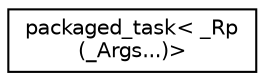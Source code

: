 digraph "Graphical Class Hierarchy"
{
  edge [fontname="Helvetica",fontsize="10",labelfontname="Helvetica",labelfontsize="10"];
  node [fontname="Helvetica",fontsize="10",shape=record];
  rankdir="LR";
  Node1 [label="packaged_task\< _Rp\l(_Args...)\>",height=0.2,width=0.4,color="black", fillcolor="white", style="filled",URL="$classpackaged__task_3_01___rp_07___args_8_8_8_08_4.xhtml"];
}
